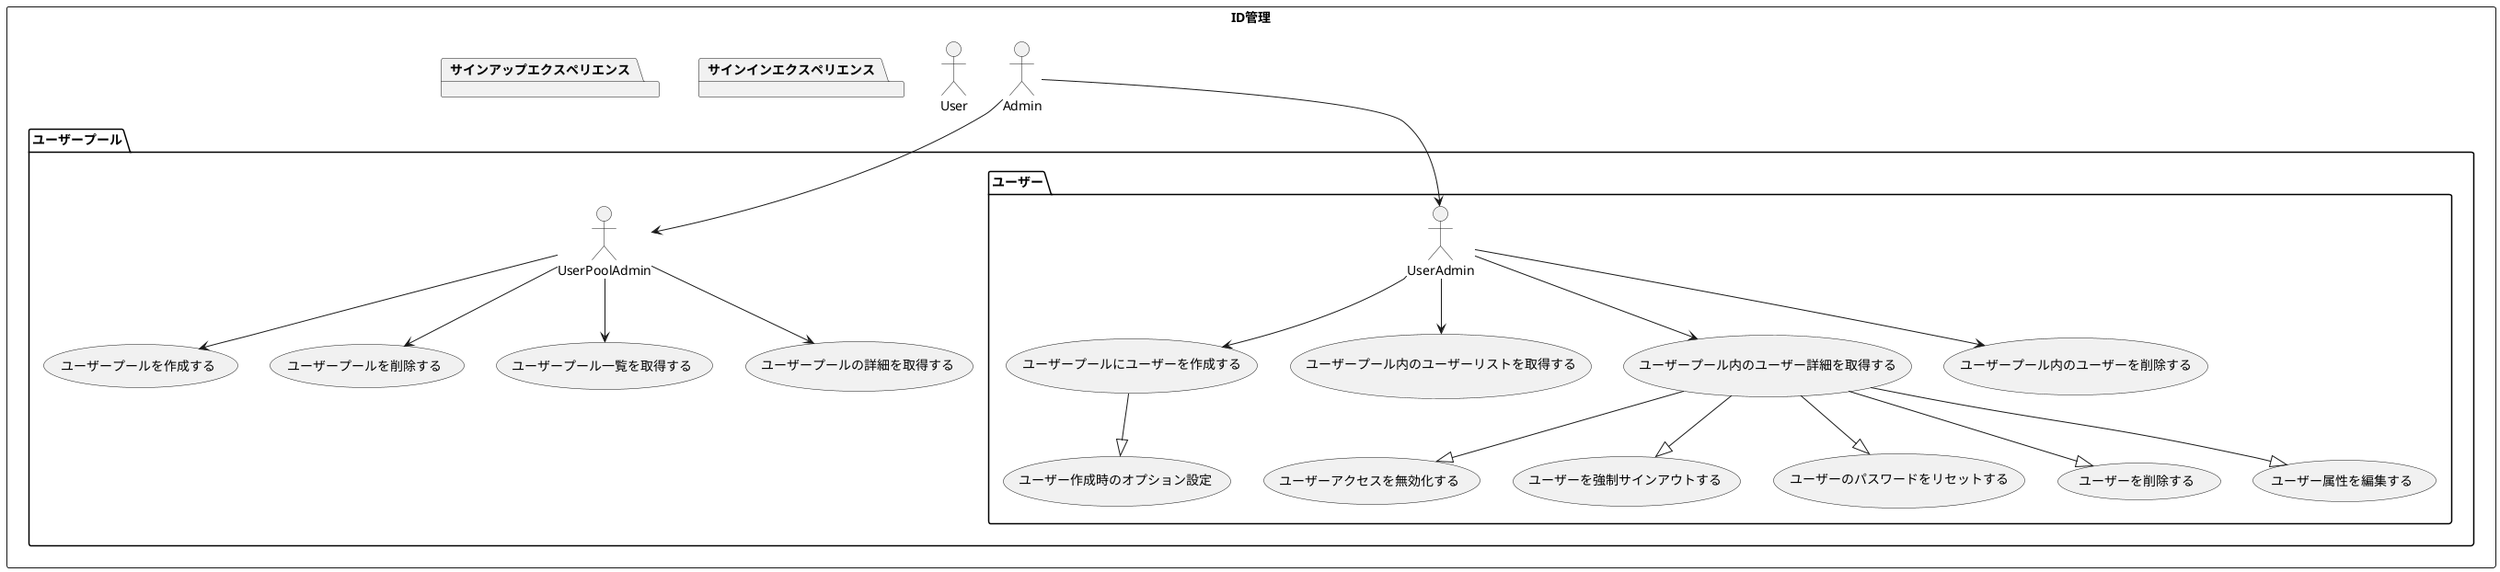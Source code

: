 @startuml
'https://plantuml.com/use-case-diagram


rectangle ID管理 {
    ' Actors
    actor Admin
    actor User

    package サインインエクスペリエンス {
    }

    package サインアップエクスペリエンス {
    }

    package ユーザープール {
        ' Actor's
        actor UserPoolAdmin
        Admin --> UserPoolAdmin

        ' UseCase's of UserPool.
        (ユーザープールを作成する) as (Create UserPool)
        (ユーザープールを削除する) as (Delete UserPool)
        (ユーザープール一覧を取得する) as (List UserPool)
        (ユーザープールの詳細を取得する) as (Retrieve UserPool)

        UserPoolAdmin --> (Create UserPool)
        UserPoolAdmin --> (Delete UserPool)
        UserPoolAdmin --> (List UserPool)
        UserPoolAdmin --> (Retrieve UserPool)

        package ユーザー {
            ' Actor's
            actor UserAdmin
            Admin --> UserAdmin

            ' UseCase's of users in UserPool.
            (ユーザープールにユーザーを作成する) as (Create user in UserPool)
            (ユーザープール内のユーザーリストを取得する) as (List user from UserPool)
            (ユーザープール内のユーザー詳細を取得する) as (Retrieve user)
            (ユーザープール内のユーザーを削除する) as (Delete user in UserPool)

            ' ユーザープールにユーザーを作成する
            UserAdmin --> (Create user in UserPool)
            (Create user in UserPool) --|> (ユーザー作成時のオプション設定)

            ' ユーザープール内のユーザー詳細を取得する
            UserAdmin --> (Retrieve user)
            (Retrieve user) --|> (ユーザーアクセスを無効化する)
            (Retrieve user) --|> (ユーザーを強制サインアウトする)
            (Retrieve user) --|> (ユーザーのパスワードをリセットする)
            (Retrieve user) --|> (ユーザーを削除する)

            (Retrieve user) --|> (ユーザー属性を編集する)

            ' ユーザープールからユーザーを削除する
            UserAdmin --> (Delete user in UserPool)

            ' ユーザープールからユーザー一覧を取得する
            UserAdmin --> (List user from UserPool)
        }
    }
}
@enduml